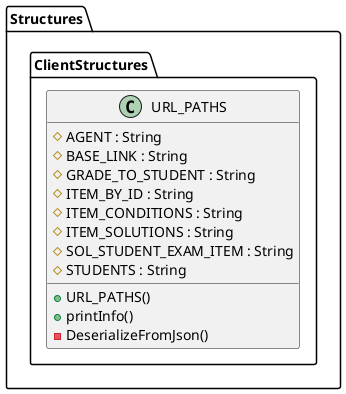 @startuml

  namespace Structures {
    namespace ClientStructures {
      class Structures.ClientStructures.URL_PATHS {
          # AGENT : String
          # BASE_LINK : String
          # GRADE_TO_STUDENT : String
          # ITEM_BY_ID : String
          # ITEM_CONDITIONS : String
          # ITEM_SOLUTIONS : String
          # SOL_STUDENT_EXAM_ITEM : String
          # STUDENTS : String
          + URL_PATHS()
          + printInfo()
          - DeserializeFromJson()
      }
    }
  }


@enduml
